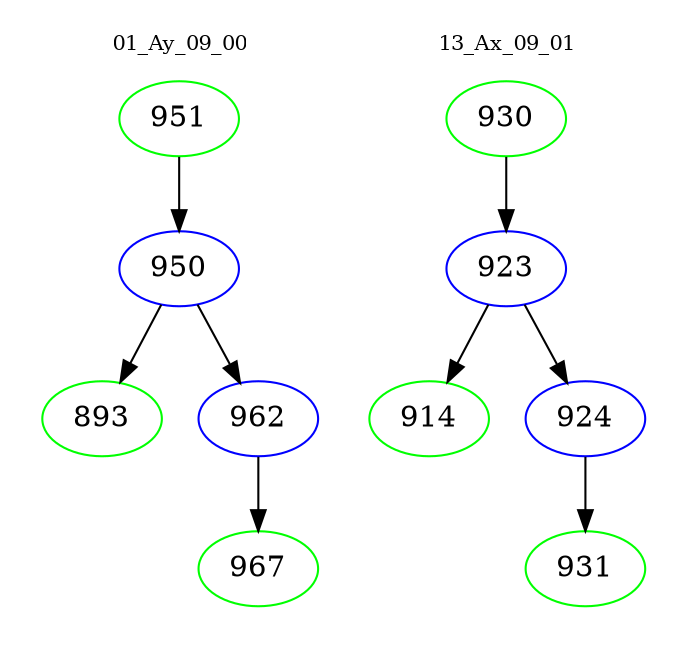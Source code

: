digraph{
subgraph cluster_0 {
color = white
label = "01_Ay_09_00";
fontsize=10;
T0_951 [label="951", color="green"]
T0_951 -> T0_950 [color="black"]
T0_950 [label="950", color="blue"]
T0_950 -> T0_893 [color="black"]
T0_893 [label="893", color="green"]
T0_950 -> T0_962 [color="black"]
T0_962 [label="962", color="blue"]
T0_962 -> T0_967 [color="black"]
T0_967 [label="967", color="green"]
}
subgraph cluster_1 {
color = white
label = "13_Ax_09_01";
fontsize=10;
T1_930 [label="930", color="green"]
T1_930 -> T1_923 [color="black"]
T1_923 [label="923", color="blue"]
T1_923 -> T1_914 [color="black"]
T1_914 [label="914", color="green"]
T1_923 -> T1_924 [color="black"]
T1_924 [label="924", color="blue"]
T1_924 -> T1_931 [color="black"]
T1_931 [label="931", color="green"]
}
}
